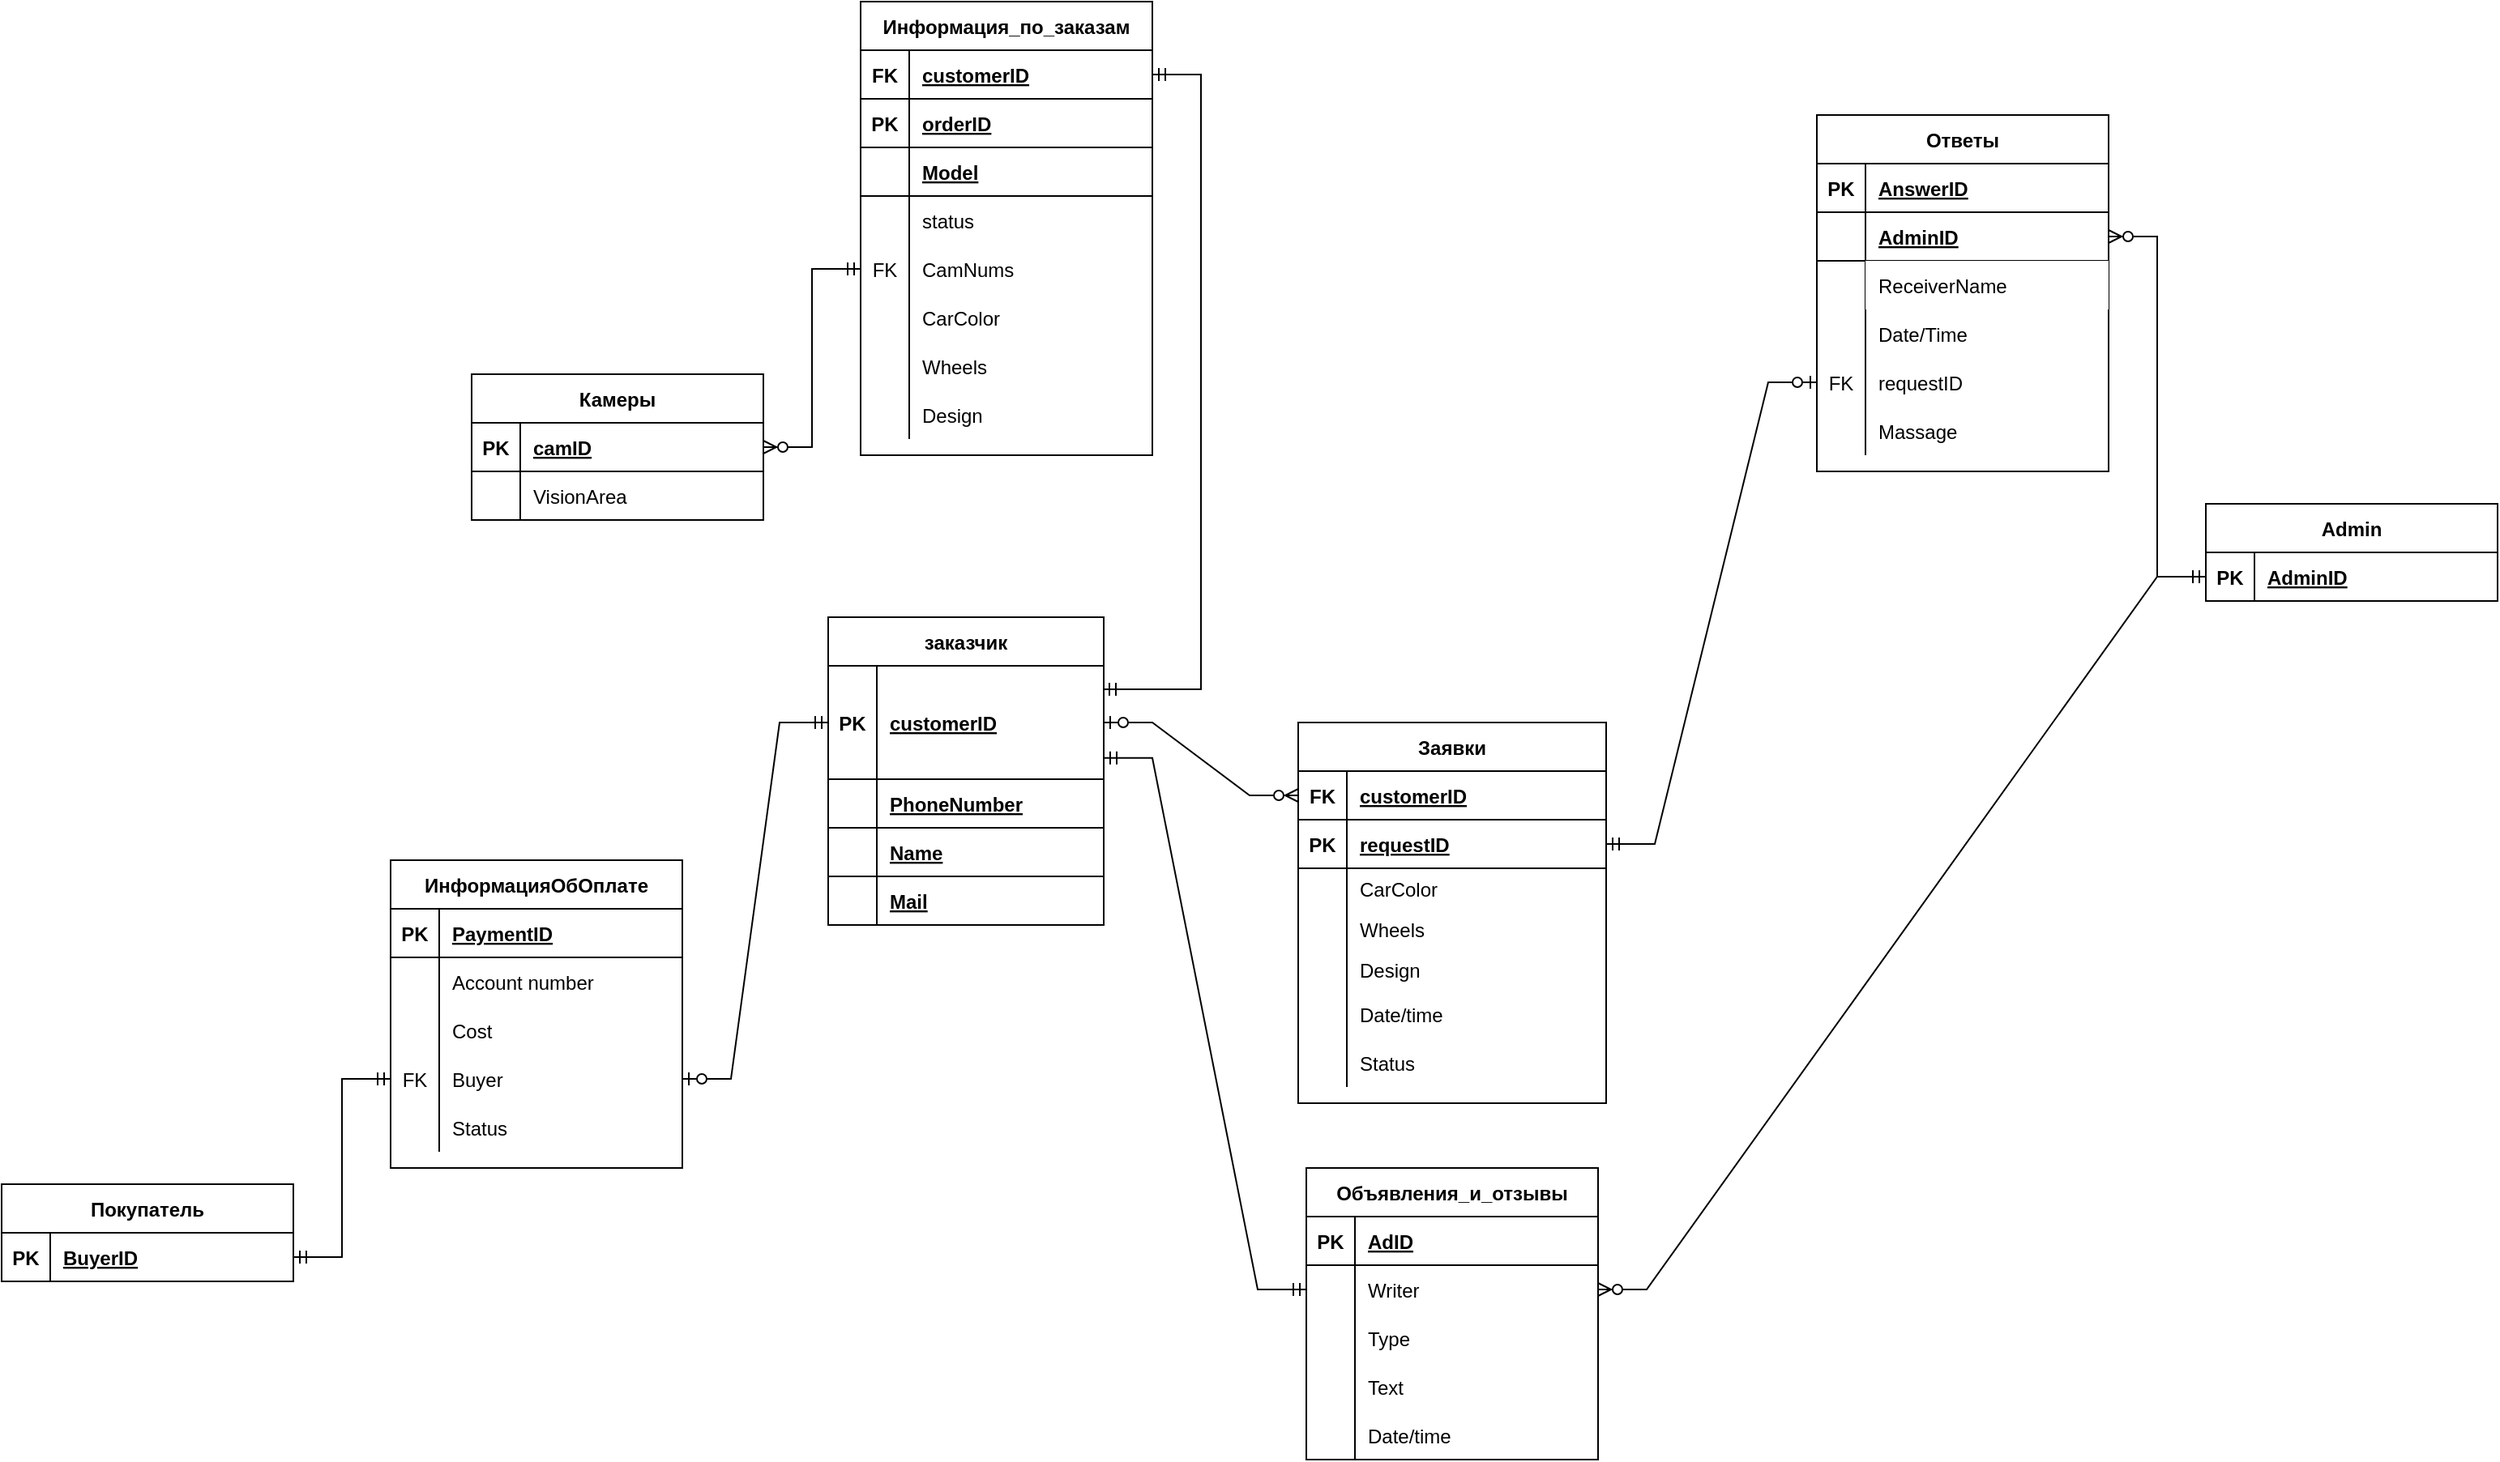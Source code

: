 <mxfile version="15.9.4" type="github">
  <diagram id="5PPAPpFgHnyFF3GMOFxI" name="Page-1">
    <mxGraphModel dx="2500" dy="829" grid="1" gridSize="10" guides="1" tooltips="1" connect="1" arrows="1" fold="1" page="1" pageScale="1" pageWidth="827" pageHeight="1169" math="0" shadow="0">
      <root>
        <mxCell id="0" />
        <mxCell id="1" parent="0" />
        <mxCell id="l3ObExlQF_Qpt5okCLyQ-3" value="заказчик" style="shape=table;startSize=30;container=1;collapsible=1;childLayout=tableLayout;fixedRows=1;rowLines=0;fontStyle=1;align=center;resizeLast=1;" parent="1" vertex="1">
          <mxGeometry x="190" y="410" width="170" height="190" as="geometry">
            <mxRectangle x="180" y="480" width="80" height="30" as="alternateBounds" />
          </mxGeometry>
        </mxCell>
        <mxCell id="l3ObExlQF_Qpt5okCLyQ-4" value="" style="shape=partialRectangle;collapsible=0;dropTarget=0;pointerEvents=0;fillColor=none;top=0;left=0;bottom=1;right=0;points=[[0,0.5],[1,0.5]];portConstraint=eastwest;" parent="l3ObExlQF_Qpt5okCLyQ-3" vertex="1">
          <mxGeometry y="30" width="170" height="70" as="geometry" />
        </mxCell>
        <mxCell id="l3ObExlQF_Qpt5okCLyQ-5" value="PK" style="shape=partialRectangle;connectable=0;fillColor=none;top=0;left=0;bottom=0;right=0;fontStyle=1;overflow=hidden;" parent="l3ObExlQF_Qpt5okCLyQ-4" vertex="1">
          <mxGeometry width="30" height="70" as="geometry">
            <mxRectangle width="30" height="70" as="alternateBounds" />
          </mxGeometry>
        </mxCell>
        <mxCell id="l3ObExlQF_Qpt5okCLyQ-6" value="customerID" style="shape=partialRectangle;connectable=0;fillColor=none;top=0;left=0;bottom=0;right=0;align=left;spacingLeft=6;fontStyle=5;overflow=hidden;" parent="l3ObExlQF_Qpt5okCLyQ-4" vertex="1">
          <mxGeometry x="30" width="140" height="70" as="geometry">
            <mxRectangle width="140" height="70" as="alternateBounds" />
          </mxGeometry>
        </mxCell>
        <mxCell id="l3ObExlQF_Qpt5okCLyQ-190" style="shape=partialRectangle;collapsible=0;dropTarget=0;pointerEvents=0;fillColor=none;top=0;left=0;bottom=1;right=0;points=[[0,0.5],[1,0.5]];portConstraint=eastwest;" parent="l3ObExlQF_Qpt5okCLyQ-3" vertex="1">
          <mxGeometry y="100" width="170" height="30" as="geometry" />
        </mxCell>
        <mxCell id="l3ObExlQF_Qpt5okCLyQ-191" style="shape=partialRectangle;connectable=0;fillColor=none;top=0;left=0;bottom=0;right=0;fontStyle=1;overflow=hidden;" parent="l3ObExlQF_Qpt5okCLyQ-190" vertex="1">
          <mxGeometry width="30" height="30" as="geometry">
            <mxRectangle width="30" height="30" as="alternateBounds" />
          </mxGeometry>
        </mxCell>
        <mxCell id="l3ObExlQF_Qpt5okCLyQ-192" value="PhoneNumber" style="shape=partialRectangle;connectable=0;fillColor=none;top=0;left=0;bottom=0;right=0;align=left;spacingLeft=6;fontStyle=5;overflow=hidden;" parent="l3ObExlQF_Qpt5okCLyQ-190" vertex="1">
          <mxGeometry x="30" width="140" height="30" as="geometry">
            <mxRectangle width="140" height="30" as="alternateBounds" />
          </mxGeometry>
        </mxCell>
        <mxCell id="l3ObExlQF_Qpt5okCLyQ-193" style="shape=partialRectangle;collapsible=0;dropTarget=0;pointerEvents=0;fillColor=none;top=0;left=0;bottom=1;right=0;points=[[0,0.5],[1,0.5]];portConstraint=eastwest;" parent="l3ObExlQF_Qpt5okCLyQ-3" vertex="1">
          <mxGeometry y="130" width="170" height="30" as="geometry" />
        </mxCell>
        <mxCell id="l3ObExlQF_Qpt5okCLyQ-194" style="shape=partialRectangle;connectable=0;fillColor=none;top=0;left=0;bottom=0;right=0;fontStyle=1;overflow=hidden;" parent="l3ObExlQF_Qpt5okCLyQ-193" vertex="1">
          <mxGeometry width="30" height="30" as="geometry">
            <mxRectangle width="30" height="30" as="alternateBounds" />
          </mxGeometry>
        </mxCell>
        <mxCell id="l3ObExlQF_Qpt5okCLyQ-195" value="Name" style="shape=partialRectangle;connectable=0;fillColor=none;top=0;left=0;bottom=0;right=0;align=left;spacingLeft=6;fontStyle=5;overflow=hidden;" parent="l3ObExlQF_Qpt5okCLyQ-193" vertex="1">
          <mxGeometry x="30" width="140" height="30" as="geometry">
            <mxRectangle width="140" height="30" as="alternateBounds" />
          </mxGeometry>
        </mxCell>
        <mxCell id="l3ObExlQF_Qpt5okCLyQ-196" style="shape=partialRectangle;collapsible=0;dropTarget=0;pointerEvents=0;fillColor=none;top=0;left=0;bottom=1;right=0;points=[[0,0.5],[1,0.5]];portConstraint=eastwest;" parent="l3ObExlQF_Qpt5okCLyQ-3" vertex="1">
          <mxGeometry y="160" width="170" height="30" as="geometry" />
        </mxCell>
        <mxCell id="l3ObExlQF_Qpt5okCLyQ-197" style="shape=partialRectangle;connectable=0;fillColor=none;top=0;left=0;bottom=0;right=0;fontStyle=1;overflow=hidden;" parent="l3ObExlQF_Qpt5okCLyQ-196" vertex="1">
          <mxGeometry width="30" height="30" as="geometry">
            <mxRectangle width="30" height="30" as="alternateBounds" />
          </mxGeometry>
        </mxCell>
        <mxCell id="l3ObExlQF_Qpt5okCLyQ-198" value="Mail" style="shape=partialRectangle;connectable=0;fillColor=none;top=0;left=0;bottom=0;right=0;align=left;spacingLeft=6;fontStyle=5;overflow=hidden;" parent="l3ObExlQF_Qpt5okCLyQ-196" vertex="1">
          <mxGeometry x="30" width="140" height="30" as="geometry">
            <mxRectangle width="140" height="30" as="alternateBounds" />
          </mxGeometry>
        </mxCell>
        <mxCell id="l3ObExlQF_Qpt5okCLyQ-16" value="Ответы" style="shape=table;startSize=30;container=1;collapsible=1;childLayout=tableLayout;fixedRows=1;rowLines=0;fontStyle=1;align=center;resizeLast=1;" parent="1" vertex="1">
          <mxGeometry x="800" y="100" width="180" height="220" as="geometry" />
        </mxCell>
        <mxCell id="dshyf59z0vdOQ4x7Z5ff-1" style="shape=partialRectangle;collapsible=0;dropTarget=0;pointerEvents=0;fillColor=none;top=0;left=0;bottom=1;right=0;points=[[0,0.5],[1,0.5]];portConstraint=eastwest;" vertex="1" parent="l3ObExlQF_Qpt5okCLyQ-16">
          <mxGeometry y="30" width="180" height="30" as="geometry" />
        </mxCell>
        <mxCell id="dshyf59z0vdOQ4x7Z5ff-2" value="PK" style="shape=partialRectangle;connectable=0;fillColor=none;top=0;left=0;bottom=0;right=0;fontStyle=1;overflow=hidden;" vertex="1" parent="dshyf59z0vdOQ4x7Z5ff-1">
          <mxGeometry width="30" height="30" as="geometry">
            <mxRectangle width="30" height="30" as="alternateBounds" />
          </mxGeometry>
        </mxCell>
        <mxCell id="dshyf59z0vdOQ4x7Z5ff-3" value="AnswerID" style="shape=partialRectangle;connectable=0;fillColor=none;top=0;left=0;bottom=0;right=0;align=left;spacingLeft=6;fontStyle=5;overflow=hidden;" vertex="1" parent="dshyf59z0vdOQ4x7Z5ff-1">
          <mxGeometry x="30" width="150" height="30" as="geometry">
            <mxRectangle width="150" height="30" as="alternateBounds" />
          </mxGeometry>
        </mxCell>
        <mxCell id="l3ObExlQF_Qpt5okCLyQ-17" value="" style="shape=partialRectangle;collapsible=0;dropTarget=0;pointerEvents=0;fillColor=none;top=0;left=0;bottom=1;right=0;points=[[0,0.5],[1,0.5]];portConstraint=eastwest;" parent="l3ObExlQF_Qpt5okCLyQ-16" vertex="1">
          <mxGeometry y="60" width="180" height="30" as="geometry" />
        </mxCell>
        <mxCell id="l3ObExlQF_Qpt5okCLyQ-18" value="" style="shape=partialRectangle;connectable=0;fillColor=none;top=0;left=0;bottom=0;right=0;fontStyle=1;overflow=hidden;" parent="l3ObExlQF_Qpt5okCLyQ-17" vertex="1">
          <mxGeometry width="30" height="30" as="geometry">
            <mxRectangle width="30" height="30" as="alternateBounds" />
          </mxGeometry>
        </mxCell>
        <mxCell id="l3ObExlQF_Qpt5okCLyQ-19" value="AdminID" style="shape=partialRectangle;connectable=0;fillColor=none;top=0;left=0;bottom=0;right=0;align=left;spacingLeft=6;fontStyle=5;overflow=hidden;" parent="l3ObExlQF_Qpt5okCLyQ-17" vertex="1">
          <mxGeometry x="30" width="150" height="30" as="geometry">
            <mxRectangle width="150" height="30" as="alternateBounds" />
          </mxGeometry>
        </mxCell>
        <mxCell id="l3ObExlQF_Qpt5okCLyQ-20" value="" style="shape=partialRectangle;collapsible=0;dropTarget=0;pointerEvents=0;fillColor=none;top=0;left=0;bottom=0;right=0;points=[[0,0.5],[1,0.5]];portConstraint=eastwest;" parent="l3ObExlQF_Qpt5okCLyQ-16" vertex="1">
          <mxGeometry y="90" width="180" height="30" as="geometry" />
        </mxCell>
        <mxCell id="l3ObExlQF_Qpt5okCLyQ-21" value="" style="shape=partialRectangle;connectable=0;fillColor=none;top=0;left=0;bottom=0;right=0;editable=1;overflow=hidden;" parent="l3ObExlQF_Qpt5okCLyQ-20" vertex="1">
          <mxGeometry width="30" height="30" as="geometry">
            <mxRectangle width="30" height="30" as="alternateBounds" />
          </mxGeometry>
        </mxCell>
        <mxCell id="l3ObExlQF_Qpt5okCLyQ-22" value="ReceiverName" style="shape=partialRectangle;connectable=0;top=0;left=0;bottom=0;right=0;align=left;spacingLeft=6;overflow=hidden;" parent="l3ObExlQF_Qpt5okCLyQ-20" vertex="1">
          <mxGeometry x="30" width="150" height="30" as="geometry">
            <mxRectangle width="150" height="30" as="alternateBounds" />
          </mxGeometry>
        </mxCell>
        <mxCell id="l3ObExlQF_Qpt5okCLyQ-23" value="" style="shape=partialRectangle;collapsible=0;dropTarget=0;pointerEvents=0;fillColor=none;top=0;left=0;bottom=0;right=0;points=[[0,0.5],[1,0.5]];portConstraint=eastwest;" parent="l3ObExlQF_Qpt5okCLyQ-16" vertex="1">
          <mxGeometry y="120" width="180" height="30" as="geometry" />
        </mxCell>
        <mxCell id="l3ObExlQF_Qpt5okCLyQ-24" value="" style="shape=partialRectangle;connectable=0;fillColor=none;top=0;left=0;bottom=0;right=0;editable=1;overflow=hidden;" parent="l3ObExlQF_Qpt5okCLyQ-23" vertex="1">
          <mxGeometry width="30" height="30" as="geometry">
            <mxRectangle width="30" height="30" as="alternateBounds" />
          </mxGeometry>
        </mxCell>
        <mxCell id="l3ObExlQF_Qpt5okCLyQ-25" value="Date/Time" style="shape=partialRectangle;connectable=0;fillColor=none;top=0;left=0;bottom=0;right=0;align=left;spacingLeft=6;overflow=hidden;" parent="l3ObExlQF_Qpt5okCLyQ-23" vertex="1">
          <mxGeometry x="30" width="150" height="30" as="geometry">
            <mxRectangle width="150" height="30" as="alternateBounds" />
          </mxGeometry>
        </mxCell>
        <mxCell id="l3ObExlQF_Qpt5okCLyQ-264" style="shape=partialRectangle;collapsible=0;dropTarget=0;pointerEvents=0;fillColor=none;top=0;left=0;bottom=0;right=0;points=[[0,0.5],[1,0.5]];portConstraint=eastwest;" parent="l3ObExlQF_Qpt5okCLyQ-16" vertex="1">
          <mxGeometry y="150" width="180" height="30" as="geometry" />
        </mxCell>
        <mxCell id="l3ObExlQF_Qpt5okCLyQ-265" value="FK" style="shape=partialRectangle;connectable=0;fillColor=none;top=0;left=0;bottom=0;right=0;editable=1;overflow=hidden;" parent="l3ObExlQF_Qpt5okCLyQ-264" vertex="1">
          <mxGeometry width="30" height="30" as="geometry">
            <mxRectangle width="30" height="30" as="alternateBounds" />
          </mxGeometry>
        </mxCell>
        <mxCell id="l3ObExlQF_Qpt5okCLyQ-266" value="requestID" style="shape=partialRectangle;connectable=0;fillColor=none;top=0;left=0;bottom=0;right=0;align=left;spacingLeft=6;overflow=hidden;" parent="l3ObExlQF_Qpt5okCLyQ-264" vertex="1">
          <mxGeometry x="30" width="150" height="30" as="geometry">
            <mxRectangle width="150" height="30" as="alternateBounds" />
          </mxGeometry>
        </mxCell>
        <mxCell id="l3ObExlQF_Qpt5okCLyQ-26" value="" style="shape=partialRectangle;collapsible=0;dropTarget=0;pointerEvents=0;fillColor=none;top=0;left=0;bottom=0;right=0;points=[[0,0.5],[1,0.5]];portConstraint=eastwest;" parent="l3ObExlQF_Qpt5okCLyQ-16" vertex="1">
          <mxGeometry y="180" width="180" height="30" as="geometry" />
        </mxCell>
        <mxCell id="l3ObExlQF_Qpt5okCLyQ-27" value="" style="shape=partialRectangle;connectable=0;fillColor=none;top=0;left=0;bottom=0;right=0;editable=1;overflow=hidden;" parent="l3ObExlQF_Qpt5okCLyQ-26" vertex="1">
          <mxGeometry width="30" height="30" as="geometry">
            <mxRectangle width="30" height="30" as="alternateBounds" />
          </mxGeometry>
        </mxCell>
        <mxCell id="l3ObExlQF_Qpt5okCLyQ-28" value="Massage" style="shape=partialRectangle;connectable=0;fillColor=none;top=0;left=0;bottom=0;right=0;align=left;spacingLeft=6;overflow=hidden;" parent="l3ObExlQF_Qpt5okCLyQ-26" vertex="1">
          <mxGeometry x="30" width="150" height="30" as="geometry">
            <mxRectangle width="150" height="30" as="alternateBounds" />
          </mxGeometry>
        </mxCell>
        <mxCell id="l3ObExlQF_Qpt5okCLyQ-29" value="Информация_по_заказам" style="shape=table;startSize=30;container=1;collapsible=1;childLayout=tableLayout;fixedRows=1;rowLines=0;fontStyle=1;align=center;resizeLast=1;" parent="1" vertex="1">
          <mxGeometry x="210" y="30" width="180" height="280" as="geometry">
            <mxRectangle x="390" y="125" width="180" height="30" as="alternateBounds" />
          </mxGeometry>
        </mxCell>
        <mxCell id="l3ObExlQF_Qpt5okCLyQ-259" style="shape=partialRectangle;collapsible=0;dropTarget=0;pointerEvents=0;fillColor=none;top=0;left=0;bottom=1;right=0;points=[[0,0.5],[1,0.5]];portConstraint=eastwest;" parent="l3ObExlQF_Qpt5okCLyQ-29" vertex="1">
          <mxGeometry y="30" width="180" height="30" as="geometry" />
        </mxCell>
        <mxCell id="l3ObExlQF_Qpt5okCLyQ-260" value="FK" style="shape=partialRectangle;connectable=0;fillColor=none;top=0;left=0;bottom=0;right=0;fontStyle=1;overflow=hidden;" parent="l3ObExlQF_Qpt5okCLyQ-259" vertex="1">
          <mxGeometry width="30" height="30" as="geometry">
            <mxRectangle width="30" height="30" as="alternateBounds" />
          </mxGeometry>
        </mxCell>
        <mxCell id="l3ObExlQF_Qpt5okCLyQ-261" value="customerID" style="shape=partialRectangle;connectable=0;fillColor=none;top=0;left=0;bottom=0;right=0;align=left;spacingLeft=6;fontStyle=5;overflow=hidden;" parent="l3ObExlQF_Qpt5okCLyQ-259" vertex="1">
          <mxGeometry x="30" width="150" height="30" as="geometry">
            <mxRectangle width="150" height="30" as="alternateBounds" />
          </mxGeometry>
        </mxCell>
        <mxCell id="l3ObExlQF_Qpt5okCLyQ-30" value="" style="shape=partialRectangle;collapsible=0;dropTarget=0;pointerEvents=0;fillColor=none;top=0;left=0;bottom=1;right=0;points=[[0,0.5],[1,0.5]];portConstraint=eastwest;" parent="l3ObExlQF_Qpt5okCLyQ-29" vertex="1">
          <mxGeometry y="60" width="180" height="30" as="geometry" />
        </mxCell>
        <mxCell id="l3ObExlQF_Qpt5okCLyQ-31" value="PK" style="shape=partialRectangle;connectable=0;fillColor=none;top=0;left=0;bottom=0;right=0;fontStyle=1;overflow=hidden;" parent="l3ObExlQF_Qpt5okCLyQ-30" vertex="1">
          <mxGeometry width="30" height="30" as="geometry">
            <mxRectangle width="30" height="30" as="alternateBounds" />
          </mxGeometry>
        </mxCell>
        <mxCell id="l3ObExlQF_Qpt5okCLyQ-32" value="orderID" style="shape=partialRectangle;connectable=0;fillColor=none;top=0;left=0;bottom=0;right=0;align=left;spacingLeft=6;fontStyle=5;overflow=hidden;" parent="l3ObExlQF_Qpt5okCLyQ-30" vertex="1">
          <mxGeometry x="30" width="150" height="30" as="geometry">
            <mxRectangle width="150" height="30" as="alternateBounds" />
          </mxGeometry>
        </mxCell>
        <mxCell id="dshyf59z0vdOQ4x7Z5ff-19" style="shape=partialRectangle;collapsible=0;dropTarget=0;pointerEvents=0;fillColor=none;top=0;left=0;bottom=1;right=0;points=[[0,0.5],[1,0.5]];portConstraint=eastwest;" vertex="1" parent="l3ObExlQF_Qpt5okCLyQ-29">
          <mxGeometry y="90" width="180" height="30" as="geometry" />
        </mxCell>
        <mxCell id="dshyf59z0vdOQ4x7Z5ff-20" style="shape=partialRectangle;connectable=0;fillColor=none;top=0;left=0;bottom=0;right=0;fontStyle=1;overflow=hidden;" vertex="1" parent="dshyf59z0vdOQ4x7Z5ff-19">
          <mxGeometry width="30" height="30" as="geometry">
            <mxRectangle width="30" height="30" as="alternateBounds" />
          </mxGeometry>
        </mxCell>
        <mxCell id="dshyf59z0vdOQ4x7Z5ff-21" value="Model" style="shape=partialRectangle;connectable=0;fillColor=none;top=0;left=0;bottom=0;right=0;align=left;spacingLeft=6;fontStyle=5;overflow=hidden;" vertex="1" parent="dshyf59z0vdOQ4x7Z5ff-19">
          <mxGeometry x="30" width="150" height="30" as="geometry">
            <mxRectangle width="150" height="30" as="alternateBounds" />
          </mxGeometry>
        </mxCell>
        <mxCell id="l3ObExlQF_Qpt5okCLyQ-33" value="" style="shape=partialRectangle;collapsible=0;dropTarget=0;pointerEvents=0;fillColor=none;top=0;left=0;bottom=0;right=0;points=[[0,0.5],[1,0.5]];portConstraint=eastwest;" parent="l3ObExlQF_Qpt5okCLyQ-29" vertex="1">
          <mxGeometry y="120" width="180" height="30" as="geometry" />
        </mxCell>
        <mxCell id="l3ObExlQF_Qpt5okCLyQ-34" value="" style="shape=partialRectangle;connectable=0;fillColor=none;top=0;left=0;bottom=0;right=0;editable=1;overflow=hidden;" parent="l3ObExlQF_Qpt5okCLyQ-33" vertex="1">
          <mxGeometry width="30" height="30" as="geometry">
            <mxRectangle width="30" height="30" as="alternateBounds" />
          </mxGeometry>
        </mxCell>
        <mxCell id="l3ObExlQF_Qpt5okCLyQ-35" value="status" style="shape=partialRectangle;connectable=0;fillColor=none;top=0;left=0;bottom=0;right=0;align=left;spacingLeft=6;overflow=hidden;" parent="l3ObExlQF_Qpt5okCLyQ-33" vertex="1">
          <mxGeometry x="30" width="150" height="30" as="geometry">
            <mxRectangle width="150" height="30" as="alternateBounds" />
          </mxGeometry>
        </mxCell>
        <mxCell id="l3ObExlQF_Qpt5okCLyQ-36" value="" style="shape=partialRectangle;collapsible=0;dropTarget=0;pointerEvents=0;fillColor=none;top=0;left=0;bottom=0;right=0;points=[[0,0.5],[1,0.5]];portConstraint=eastwest;" parent="l3ObExlQF_Qpt5okCLyQ-29" vertex="1">
          <mxGeometry y="150" width="180" height="30" as="geometry" />
        </mxCell>
        <mxCell id="l3ObExlQF_Qpt5okCLyQ-37" value="FK" style="shape=partialRectangle;connectable=0;fillColor=none;top=0;left=0;bottom=0;right=0;editable=1;overflow=hidden;" parent="l3ObExlQF_Qpt5okCLyQ-36" vertex="1">
          <mxGeometry width="30" height="30" as="geometry">
            <mxRectangle width="30" height="30" as="alternateBounds" />
          </mxGeometry>
        </mxCell>
        <mxCell id="l3ObExlQF_Qpt5okCLyQ-38" value="CamNums" style="shape=partialRectangle;connectable=0;fillColor=none;top=0;left=0;bottom=0;right=0;align=left;spacingLeft=6;overflow=hidden;" parent="l3ObExlQF_Qpt5okCLyQ-36" vertex="1">
          <mxGeometry x="30" width="150" height="30" as="geometry">
            <mxRectangle width="150" height="30" as="alternateBounds" />
          </mxGeometry>
        </mxCell>
        <mxCell id="l3ObExlQF_Qpt5okCLyQ-230" style="shape=partialRectangle;collapsible=0;dropTarget=0;pointerEvents=0;fillColor=none;top=0;left=0;bottom=0;right=0;points=[[0,0.5],[1,0.5]];portConstraint=eastwest;" parent="l3ObExlQF_Qpt5okCLyQ-29" vertex="1">
          <mxGeometry y="180" width="180" height="30" as="geometry" />
        </mxCell>
        <mxCell id="l3ObExlQF_Qpt5okCLyQ-231" style="shape=partialRectangle;connectable=0;fillColor=none;top=0;left=0;bottom=0;right=0;editable=1;overflow=hidden;" parent="l3ObExlQF_Qpt5okCLyQ-230" vertex="1">
          <mxGeometry width="30" height="30" as="geometry">
            <mxRectangle width="30" height="30" as="alternateBounds" />
          </mxGeometry>
        </mxCell>
        <mxCell id="l3ObExlQF_Qpt5okCLyQ-232" value="CarColor" style="shape=partialRectangle;connectable=0;fillColor=none;top=0;left=0;bottom=0;right=0;align=left;spacingLeft=6;overflow=hidden;" parent="l3ObExlQF_Qpt5okCLyQ-230" vertex="1">
          <mxGeometry x="30" width="150" height="30" as="geometry">
            <mxRectangle width="150" height="30" as="alternateBounds" />
          </mxGeometry>
        </mxCell>
        <mxCell id="dshyf59z0vdOQ4x7Z5ff-13" style="shape=partialRectangle;collapsible=0;dropTarget=0;pointerEvents=0;fillColor=none;top=0;left=0;bottom=0;right=0;points=[[0,0.5],[1,0.5]];portConstraint=eastwest;" vertex="1" parent="l3ObExlQF_Qpt5okCLyQ-29">
          <mxGeometry y="210" width="180" height="30" as="geometry" />
        </mxCell>
        <mxCell id="dshyf59z0vdOQ4x7Z5ff-14" style="shape=partialRectangle;connectable=0;fillColor=none;top=0;left=0;bottom=0;right=0;editable=1;overflow=hidden;" vertex="1" parent="dshyf59z0vdOQ4x7Z5ff-13">
          <mxGeometry width="30" height="30" as="geometry">
            <mxRectangle width="30" height="30" as="alternateBounds" />
          </mxGeometry>
        </mxCell>
        <mxCell id="dshyf59z0vdOQ4x7Z5ff-15" value="Wheels" style="shape=partialRectangle;connectable=0;fillColor=none;top=0;left=0;bottom=0;right=0;align=left;spacingLeft=6;overflow=hidden;" vertex="1" parent="dshyf59z0vdOQ4x7Z5ff-13">
          <mxGeometry x="30" width="150" height="30" as="geometry">
            <mxRectangle width="150" height="30" as="alternateBounds" />
          </mxGeometry>
        </mxCell>
        <mxCell id="dshyf59z0vdOQ4x7Z5ff-16" style="shape=partialRectangle;collapsible=0;dropTarget=0;pointerEvents=0;fillColor=none;top=0;left=0;bottom=0;right=0;points=[[0,0.5],[1,0.5]];portConstraint=eastwest;" vertex="1" parent="l3ObExlQF_Qpt5okCLyQ-29">
          <mxGeometry y="240" width="180" height="30" as="geometry" />
        </mxCell>
        <mxCell id="dshyf59z0vdOQ4x7Z5ff-17" style="shape=partialRectangle;connectable=0;fillColor=none;top=0;left=0;bottom=0;right=0;editable=1;overflow=hidden;" vertex="1" parent="dshyf59z0vdOQ4x7Z5ff-16">
          <mxGeometry width="30" height="30" as="geometry">
            <mxRectangle width="30" height="30" as="alternateBounds" />
          </mxGeometry>
        </mxCell>
        <mxCell id="dshyf59z0vdOQ4x7Z5ff-18" value="Design" style="shape=partialRectangle;connectable=0;fillColor=none;top=0;left=0;bottom=0;right=0;align=left;spacingLeft=6;overflow=hidden;" vertex="1" parent="dshyf59z0vdOQ4x7Z5ff-16">
          <mxGeometry x="30" width="150" height="30" as="geometry">
            <mxRectangle width="150" height="30" as="alternateBounds" />
          </mxGeometry>
        </mxCell>
        <mxCell id="l3ObExlQF_Qpt5okCLyQ-55" value="Admin" style="shape=table;startSize=30;container=1;collapsible=1;childLayout=tableLayout;fixedRows=1;rowLines=0;fontStyle=1;align=center;resizeLast=1;" parent="1" vertex="1">
          <mxGeometry x="1040" y="340" width="180" height="60" as="geometry" />
        </mxCell>
        <mxCell id="l3ObExlQF_Qpt5okCLyQ-56" value="" style="shape=partialRectangle;collapsible=0;dropTarget=0;pointerEvents=0;fillColor=none;top=0;left=0;bottom=1;right=0;points=[[0,0.5],[1,0.5]];portConstraint=eastwest;" parent="l3ObExlQF_Qpt5okCLyQ-55" vertex="1">
          <mxGeometry y="30" width="180" height="30" as="geometry" />
        </mxCell>
        <mxCell id="l3ObExlQF_Qpt5okCLyQ-57" value="PK" style="shape=partialRectangle;connectable=0;fillColor=none;top=0;left=0;bottom=0;right=0;fontStyle=1;overflow=hidden;" parent="l3ObExlQF_Qpt5okCLyQ-56" vertex="1">
          <mxGeometry width="30" height="30" as="geometry">
            <mxRectangle width="30" height="30" as="alternateBounds" />
          </mxGeometry>
        </mxCell>
        <mxCell id="l3ObExlQF_Qpt5okCLyQ-58" value="AdminID" style="shape=partialRectangle;connectable=0;fillColor=none;top=0;left=0;bottom=0;right=0;align=left;spacingLeft=6;fontStyle=5;overflow=hidden;" parent="l3ObExlQF_Qpt5okCLyQ-56" vertex="1">
          <mxGeometry x="30" width="150" height="30" as="geometry">
            <mxRectangle width="150" height="30" as="alternateBounds" />
          </mxGeometry>
        </mxCell>
        <mxCell id="l3ObExlQF_Qpt5okCLyQ-68" value="Объявления_и_отзывы" style="shape=table;startSize=30;container=1;collapsible=1;childLayout=tableLayout;fixedRows=1;rowLines=0;fontStyle=1;align=center;resizeLast=1;" parent="1" vertex="1">
          <mxGeometry x="485" y="750" width="180" height="180" as="geometry" />
        </mxCell>
        <mxCell id="l3ObExlQF_Qpt5okCLyQ-69" value="" style="shape=partialRectangle;collapsible=0;dropTarget=0;pointerEvents=0;fillColor=none;top=0;left=0;bottom=1;right=0;points=[[0,0.5],[1,0.5]];portConstraint=eastwest;" parent="l3ObExlQF_Qpt5okCLyQ-68" vertex="1">
          <mxGeometry y="30" width="180" height="30" as="geometry" />
        </mxCell>
        <mxCell id="l3ObExlQF_Qpt5okCLyQ-70" value="PK" style="shape=partialRectangle;connectable=0;fillColor=none;top=0;left=0;bottom=0;right=0;fontStyle=1;overflow=hidden;" parent="l3ObExlQF_Qpt5okCLyQ-69" vertex="1">
          <mxGeometry width="30" height="30" as="geometry">
            <mxRectangle width="30" height="30" as="alternateBounds" />
          </mxGeometry>
        </mxCell>
        <mxCell id="l3ObExlQF_Qpt5okCLyQ-71" value="AdID" style="shape=partialRectangle;connectable=0;fillColor=none;top=0;left=0;bottom=0;right=0;align=left;spacingLeft=6;fontStyle=5;overflow=hidden;" parent="l3ObExlQF_Qpt5okCLyQ-69" vertex="1">
          <mxGeometry x="30" width="150" height="30" as="geometry">
            <mxRectangle width="150" height="30" as="alternateBounds" />
          </mxGeometry>
        </mxCell>
        <mxCell id="l3ObExlQF_Qpt5okCLyQ-72" value="" style="shape=partialRectangle;collapsible=0;dropTarget=0;pointerEvents=0;fillColor=none;top=0;left=0;bottom=0;right=0;points=[[0,0.5],[1,0.5]];portConstraint=eastwest;" parent="l3ObExlQF_Qpt5okCLyQ-68" vertex="1">
          <mxGeometry y="60" width="180" height="30" as="geometry" />
        </mxCell>
        <mxCell id="l3ObExlQF_Qpt5okCLyQ-73" value="" style="shape=partialRectangle;connectable=0;fillColor=none;top=0;left=0;bottom=0;right=0;editable=1;overflow=hidden;" parent="l3ObExlQF_Qpt5okCLyQ-72" vertex="1">
          <mxGeometry width="30" height="30" as="geometry">
            <mxRectangle width="30" height="30" as="alternateBounds" />
          </mxGeometry>
        </mxCell>
        <mxCell id="l3ObExlQF_Qpt5okCLyQ-74" value="Writer" style="shape=partialRectangle;connectable=0;fillColor=none;top=0;left=0;bottom=0;right=0;align=left;spacingLeft=6;overflow=hidden;" parent="l3ObExlQF_Qpt5okCLyQ-72" vertex="1">
          <mxGeometry x="30" width="150" height="30" as="geometry">
            <mxRectangle width="150" height="30" as="alternateBounds" />
          </mxGeometry>
        </mxCell>
        <mxCell id="dshyf59z0vdOQ4x7Z5ff-10" style="shape=partialRectangle;collapsible=0;dropTarget=0;pointerEvents=0;fillColor=none;top=0;left=0;bottom=0;right=0;points=[[0,0.5],[1,0.5]];portConstraint=eastwest;" vertex="1" parent="l3ObExlQF_Qpt5okCLyQ-68">
          <mxGeometry y="90" width="180" height="30" as="geometry" />
        </mxCell>
        <mxCell id="dshyf59z0vdOQ4x7Z5ff-11" style="shape=partialRectangle;connectable=0;fillColor=none;top=0;left=0;bottom=0;right=0;editable=1;overflow=hidden;" vertex="1" parent="dshyf59z0vdOQ4x7Z5ff-10">
          <mxGeometry width="30" height="30" as="geometry">
            <mxRectangle width="30" height="30" as="alternateBounds" />
          </mxGeometry>
        </mxCell>
        <mxCell id="dshyf59z0vdOQ4x7Z5ff-12" value="Type" style="shape=partialRectangle;connectable=0;fillColor=none;top=0;left=0;bottom=0;right=0;align=left;spacingLeft=6;overflow=hidden;" vertex="1" parent="dshyf59z0vdOQ4x7Z5ff-10">
          <mxGeometry x="30" width="150" height="30" as="geometry">
            <mxRectangle width="150" height="30" as="alternateBounds" />
          </mxGeometry>
        </mxCell>
        <mxCell id="l3ObExlQF_Qpt5okCLyQ-75" value="" style="shape=partialRectangle;collapsible=0;dropTarget=0;pointerEvents=0;fillColor=none;top=0;left=0;bottom=0;right=0;points=[[0,0.5],[1,0.5]];portConstraint=eastwest;" parent="l3ObExlQF_Qpt5okCLyQ-68" vertex="1">
          <mxGeometry y="120" width="180" height="30" as="geometry" />
        </mxCell>
        <mxCell id="l3ObExlQF_Qpt5okCLyQ-76" value="" style="shape=partialRectangle;connectable=0;fillColor=none;top=0;left=0;bottom=0;right=0;editable=1;overflow=hidden;" parent="l3ObExlQF_Qpt5okCLyQ-75" vertex="1">
          <mxGeometry width="30" height="30" as="geometry">
            <mxRectangle width="30" height="30" as="alternateBounds" />
          </mxGeometry>
        </mxCell>
        <mxCell id="l3ObExlQF_Qpt5okCLyQ-77" value="Text" style="shape=partialRectangle;connectable=0;fillColor=none;top=0;left=0;bottom=0;right=0;align=left;spacingLeft=6;overflow=hidden;" parent="l3ObExlQF_Qpt5okCLyQ-75" vertex="1">
          <mxGeometry x="30" width="150" height="30" as="geometry">
            <mxRectangle width="150" height="30" as="alternateBounds" />
          </mxGeometry>
        </mxCell>
        <mxCell id="l3ObExlQF_Qpt5okCLyQ-78" value="" style="shape=partialRectangle;collapsible=0;dropTarget=0;pointerEvents=0;fillColor=none;top=0;left=0;bottom=0;right=0;points=[[0,0.5],[1,0.5]];portConstraint=eastwest;" parent="l3ObExlQF_Qpt5okCLyQ-68" vertex="1">
          <mxGeometry y="150" width="180" height="30" as="geometry" />
        </mxCell>
        <mxCell id="l3ObExlQF_Qpt5okCLyQ-79" value="" style="shape=partialRectangle;connectable=0;fillColor=none;top=0;left=0;bottom=0;right=0;editable=1;overflow=hidden;" parent="l3ObExlQF_Qpt5okCLyQ-78" vertex="1">
          <mxGeometry width="30" height="30" as="geometry">
            <mxRectangle width="30" height="30" as="alternateBounds" />
          </mxGeometry>
        </mxCell>
        <mxCell id="l3ObExlQF_Qpt5okCLyQ-80" value="Date/time" style="shape=partialRectangle;connectable=0;fillColor=none;top=0;left=0;bottom=0;right=0;align=left;spacingLeft=6;overflow=hidden;" parent="l3ObExlQF_Qpt5okCLyQ-78" vertex="1">
          <mxGeometry x="30" width="150" height="30" as="geometry">
            <mxRectangle width="150" height="30" as="alternateBounds" />
          </mxGeometry>
        </mxCell>
        <mxCell id="l3ObExlQF_Qpt5okCLyQ-98" value="Заявки" style="shape=table;startSize=30;container=1;collapsible=1;childLayout=tableLayout;fixedRows=1;rowLines=0;fontStyle=1;align=center;resizeLast=1;" parent="1" vertex="1">
          <mxGeometry x="480" y="475" width="190" height="235" as="geometry" />
        </mxCell>
        <mxCell id="l3ObExlQF_Qpt5okCLyQ-220" style="shape=partialRectangle;collapsible=0;dropTarget=0;pointerEvents=0;fillColor=none;top=0;left=0;bottom=1;right=0;points=[[0,0.5],[1,0.5]];portConstraint=eastwest;" parent="l3ObExlQF_Qpt5okCLyQ-98" vertex="1">
          <mxGeometry y="30" width="190" height="30" as="geometry" />
        </mxCell>
        <mxCell id="l3ObExlQF_Qpt5okCLyQ-221" value="FK" style="shape=partialRectangle;connectable=0;fillColor=none;top=0;left=0;bottom=0;right=0;fontStyle=1;overflow=hidden;" parent="l3ObExlQF_Qpt5okCLyQ-220" vertex="1">
          <mxGeometry width="30" height="30" as="geometry">
            <mxRectangle width="30" height="30" as="alternateBounds" />
          </mxGeometry>
        </mxCell>
        <mxCell id="l3ObExlQF_Qpt5okCLyQ-222" value="customerID" style="shape=partialRectangle;connectable=0;fillColor=none;top=0;left=0;bottom=0;right=0;align=left;spacingLeft=6;fontStyle=5;overflow=hidden;" parent="l3ObExlQF_Qpt5okCLyQ-220" vertex="1">
          <mxGeometry x="30" width="160" height="30" as="geometry">
            <mxRectangle width="160" height="30" as="alternateBounds" />
          </mxGeometry>
        </mxCell>
        <mxCell id="l3ObExlQF_Qpt5okCLyQ-99" value="" style="shape=partialRectangle;collapsible=0;dropTarget=0;pointerEvents=0;fillColor=none;top=0;left=0;bottom=1;right=0;points=[[0,0.5],[1,0.5]];portConstraint=eastwest;" parent="l3ObExlQF_Qpt5okCLyQ-98" vertex="1">
          <mxGeometry y="60" width="190" height="30" as="geometry" />
        </mxCell>
        <mxCell id="l3ObExlQF_Qpt5okCLyQ-100" value="PK" style="shape=partialRectangle;connectable=0;fillColor=none;top=0;left=0;bottom=0;right=0;fontStyle=1;overflow=hidden;" parent="l3ObExlQF_Qpt5okCLyQ-99" vertex="1">
          <mxGeometry width="30" height="30" as="geometry">
            <mxRectangle width="30" height="30" as="alternateBounds" />
          </mxGeometry>
        </mxCell>
        <mxCell id="l3ObExlQF_Qpt5okCLyQ-101" value="requestID" style="shape=partialRectangle;connectable=0;fillColor=none;top=0;left=0;bottom=0;right=0;align=left;spacingLeft=6;fontStyle=5;overflow=hidden;" parent="l3ObExlQF_Qpt5okCLyQ-99" vertex="1">
          <mxGeometry x="30" width="160" height="30" as="geometry">
            <mxRectangle width="160" height="30" as="alternateBounds" />
          </mxGeometry>
        </mxCell>
        <mxCell id="l3ObExlQF_Qpt5okCLyQ-102" value="" style="shape=partialRectangle;collapsible=0;dropTarget=0;pointerEvents=0;fillColor=none;top=0;left=0;bottom=0;right=0;points=[[0,0.5],[1,0.5]];portConstraint=eastwest;" parent="l3ObExlQF_Qpt5okCLyQ-98" vertex="1">
          <mxGeometry y="90" width="190" height="25" as="geometry" />
        </mxCell>
        <mxCell id="l3ObExlQF_Qpt5okCLyQ-103" value="" style="shape=partialRectangle;connectable=0;fillColor=none;top=0;left=0;bottom=0;right=0;editable=1;overflow=hidden;" parent="l3ObExlQF_Qpt5okCLyQ-102" vertex="1">
          <mxGeometry width="30" height="25" as="geometry">
            <mxRectangle width="30" height="25" as="alternateBounds" />
          </mxGeometry>
        </mxCell>
        <mxCell id="l3ObExlQF_Qpt5okCLyQ-104" value="CarColor" style="shape=partialRectangle;connectable=0;fillColor=none;top=0;left=0;bottom=0;right=0;align=left;spacingLeft=6;overflow=hidden;" parent="l3ObExlQF_Qpt5okCLyQ-102" vertex="1">
          <mxGeometry x="30" width="160" height="25" as="geometry">
            <mxRectangle width="160" height="25" as="alternateBounds" />
          </mxGeometry>
        </mxCell>
        <mxCell id="dshyf59z0vdOQ4x7Z5ff-7" style="shape=partialRectangle;collapsible=0;dropTarget=0;pointerEvents=0;fillColor=none;top=0;left=0;bottom=0;right=0;points=[[0,0.5],[1,0.5]];portConstraint=eastwest;" vertex="1" parent="l3ObExlQF_Qpt5okCLyQ-98">
          <mxGeometry y="115" width="190" height="25" as="geometry" />
        </mxCell>
        <mxCell id="dshyf59z0vdOQ4x7Z5ff-8" style="shape=partialRectangle;connectable=0;fillColor=none;top=0;left=0;bottom=0;right=0;editable=1;overflow=hidden;" vertex="1" parent="dshyf59z0vdOQ4x7Z5ff-7">
          <mxGeometry width="30" height="25" as="geometry">
            <mxRectangle width="30" height="25" as="alternateBounds" />
          </mxGeometry>
        </mxCell>
        <mxCell id="dshyf59z0vdOQ4x7Z5ff-9" value="Wheels" style="shape=partialRectangle;connectable=0;fillColor=none;top=0;left=0;bottom=0;right=0;align=left;spacingLeft=6;overflow=hidden;" vertex="1" parent="dshyf59z0vdOQ4x7Z5ff-7">
          <mxGeometry x="30" width="160" height="25" as="geometry">
            <mxRectangle width="160" height="25" as="alternateBounds" />
          </mxGeometry>
        </mxCell>
        <mxCell id="dshyf59z0vdOQ4x7Z5ff-4" style="shape=partialRectangle;collapsible=0;dropTarget=0;pointerEvents=0;fillColor=none;top=0;left=0;bottom=0;right=0;points=[[0,0.5],[1,0.5]];portConstraint=eastwest;" vertex="1" parent="l3ObExlQF_Qpt5okCLyQ-98">
          <mxGeometry y="140" width="190" height="25" as="geometry" />
        </mxCell>
        <mxCell id="dshyf59z0vdOQ4x7Z5ff-5" style="shape=partialRectangle;connectable=0;fillColor=none;top=0;left=0;bottom=0;right=0;editable=1;overflow=hidden;" vertex="1" parent="dshyf59z0vdOQ4x7Z5ff-4">
          <mxGeometry width="30" height="25" as="geometry">
            <mxRectangle width="30" height="25" as="alternateBounds" />
          </mxGeometry>
        </mxCell>
        <mxCell id="dshyf59z0vdOQ4x7Z5ff-6" value="Design" style="shape=partialRectangle;connectable=0;fillColor=none;top=0;left=0;bottom=0;right=0;align=left;spacingLeft=6;overflow=hidden;" vertex="1" parent="dshyf59z0vdOQ4x7Z5ff-4">
          <mxGeometry x="30" width="160" height="25" as="geometry">
            <mxRectangle width="160" height="25" as="alternateBounds" />
          </mxGeometry>
        </mxCell>
        <mxCell id="l3ObExlQF_Qpt5okCLyQ-251" style="shape=partialRectangle;collapsible=0;dropTarget=0;pointerEvents=0;fillColor=none;top=0;left=0;bottom=0;right=0;points=[[0,0.5],[1,0.5]];portConstraint=eastwest;" parent="l3ObExlQF_Qpt5okCLyQ-98" vertex="1">
          <mxGeometry y="165" width="190" height="30" as="geometry" />
        </mxCell>
        <mxCell id="l3ObExlQF_Qpt5okCLyQ-252" style="shape=partialRectangle;connectable=0;fillColor=none;top=0;left=0;bottom=0;right=0;editable=1;overflow=hidden;" parent="l3ObExlQF_Qpt5okCLyQ-251" vertex="1">
          <mxGeometry width="30" height="30" as="geometry">
            <mxRectangle width="30" height="30" as="alternateBounds" />
          </mxGeometry>
        </mxCell>
        <mxCell id="l3ObExlQF_Qpt5okCLyQ-253" value="Date/time" style="shape=partialRectangle;connectable=0;fillColor=none;top=0;left=0;bottom=0;right=0;align=left;spacingLeft=6;overflow=hidden;" parent="l3ObExlQF_Qpt5okCLyQ-251" vertex="1">
          <mxGeometry x="30" width="160" height="30" as="geometry">
            <mxRectangle width="160" height="30" as="alternateBounds" />
          </mxGeometry>
        </mxCell>
        <mxCell id="l3ObExlQF_Qpt5okCLyQ-254" style="shape=partialRectangle;collapsible=0;dropTarget=0;pointerEvents=0;fillColor=none;top=0;left=0;bottom=0;right=0;points=[[0,0.5],[1,0.5]];portConstraint=eastwest;" parent="l3ObExlQF_Qpt5okCLyQ-98" vertex="1">
          <mxGeometry y="195" width="190" height="30" as="geometry" />
        </mxCell>
        <mxCell id="l3ObExlQF_Qpt5okCLyQ-255" style="shape=partialRectangle;connectable=0;fillColor=none;top=0;left=0;bottom=0;right=0;editable=1;overflow=hidden;" parent="l3ObExlQF_Qpt5okCLyQ-254" vertex="1">
          <mxGeometry width="30" height="30" as="geometry">
            <mxRectangle width="30" height="30" as="alternateBounds" />
          </mxGeometry>
        </mxCell>
        <mxCell id="l3ObExlQF_Qpt5okCLyQ-256" value="Status" style="shape=partialRectangle;connectable=0;fillColor=none;top=0;left=0;bottom=0;right=0;align=left;spacingLeft=6;overflow=hidden;" parent="l3ObExlQF_Qpt5okCLyQ-254" vertex="1">
          <mxGeometry x="30" width="160" height="30" as="geometry">
            <mxRectangle width="160" height="30" as="alternateBounds" />
          </mxGeometry>
        </mxCell>
        <mxCell id="l3ObExlQF_Qpt5okCLyQ-111" value="ИнформацияОбОплате" style="shape=table;startSize=30;container=1;collapsible=1;childLayout=tableLayout;fixedRows=1;rowLines=0;fontStyle=1;align=center;resizeLast=1;" parent="1" vertex="1">
          <mxGeometry x="-80" y="560" width="180" height="190" as="geometry" />
        </mxCell>
        <mxCell id="l3ObExlQF_Qpt5okCLyQ-112" value="" style="shape=partialRectangle;collapsible=0;dropTarget=0;pointerEvents=0;fillColor=none;top=0;left=0;bottom=1;right=0;points=[[0,0.5],[1,0.5]];portConstraint=eastwest;" parent="l3ObExlQF_Qpt5okCLyQ-111" vertex="1">
          <mxGeometry y="30" width="180" height="30" as="geometry" />
        </mxCell>
        <mxCell id="l3ObExlQF_Qpt5okCLyQ-113" value="PK" style="shape=partialRectangle;connectable=0;fillColor=none;top=0;left=0;bottom=0;right=0;fontStyle=1;overflow=hidden;" parent="l3ObExlQF_Qpt5okCLyQ-112" vertex="1">
          <mxGeometry width="30" height="30" as="geometry">
            <mxRectangle width="30" height="30" as="alternateBounds" />
          </mxGeometry>
        </mxCell>
        <mxCell id="l3ObExlQF_Qpt5okCLyQ-114" value="PaymentID" style="shape=partialRectangle;connectable=0;fillColor=none;top=0;left=0;bottom=0;right=0;align=left;spacingLeft=6;fontStyle=5;overflow=hidden;" parent="l3ObExlQF_Qpt5okCLyQ-112" vertex="1">
          <mxGeometry x="30" width="150" height="30" as="geometry">
            <mxRectangle width="150" height="30" as="alternateBounds" />
          </mxGeometry>
        </mxCell>
        <mxCell id="l3ObExlQF_Qpt5okCLyQ-115" value="" style="shape=partialRectangle;collapsible=0;dropTarget=0;pointerEvents=0;fillColor=none;top=0;left=0;bottom=0;right=0;points=[[0,0.5],[1,0.5]];portConstraint=eastwest;" parent="l3ObExlQF_Qpt5okCLyQ-111" vertex="1">
          <mxGeometry y="60" width="180" height="30" as="geometry" />
        </mxCell>
        <mxCell id="l3ObExlQF_Qpt5okCLyQ-116" value="" style="shape=partialRectangle;connectable=0;fillColor=none;top=0;left=0;bottom=0;right=0;editable=1;overflow=hidden;" parent="l3ObExlQF_Qpt5okCLyQ-115" vertex="1">
          <mxGeometry width="30" height="30" as="geometry">
            <mxRectangle width="30" height="30" as="alternateBounds" />
          </mxGeometry>
        </mxCell>
        <mxCell id="l3ObExlQF_Qpt5okCLyQ-117" value="Account number" style="shape=partialRectangle;connectable=0;fillColor=none;top=0;left=0;bottom=0;right=0;align=left;spacingLeft=6;overflow=hidden;" parent="l3ObExlQF_Qpt5okCLyQ-115" vertex="1">
          <mxGeometry x="30" width="150" height="30" as="geometry">
            <mxRectangle width="150" height="30" as="alternateBounds" />
          </mxGeometry>
        </mxCell>
        <mxCell id="l3ObExlQF_Qpt5okCLyQ-118" value="" style="shape=partialRectangle;collapsible=0;dropTarget=0;pointerEvents=0;fillColor=none;top=0;left=0;bottom=0;right=0;points=[[0,0.5],[1,0.5]];portConstraint=eastwest;" parent="l3ObExlQF_Qpt5okCLyQ-111" vertex="1">
          <mxGeometry y="90" width="180" height="30" as="geometry" />
        </mxCell>
        <mxCell id="l3ObExlQF_Qpt5okCLyQ-119" value="" style="shape=partialRectangle;connectable=0;fillColor=none;top=0;left=0;bottom=0;right=0;editable=1;overflow=hidden;" parent="l3ObExlQF_Qpt5okCLyQ-118" vertex="1">
          <mxGeometry width="30" height="30" as="geometry">
            <mxRectangle width="30" height="30" as="alternateBounds" />
          </mxGeometry>
        </mxCell>
        <mxCell id="l3ObExlQF_Qpt5okCLyQ-120" value="Cost" style="shape=partialRectangle;connectable=0;fillColor=none;top=0;left=0;bottom=0;right=0;align=left;spacingLeft=6;overflow=hidden;" parent="l3ObExlQF_Qpt5okCLyQ-118" vertex="1">
          <mxGeometry x="30" width="150" height="30" as="geometry">
            <mxRectangle width="150" height="30" as="alternateBounds" />
          </mxGeometry>
        </mxCell>
        <mxCell id="l3ObExlQF_Qpt5okCLyQ-121" value="" style="shape=partialRectangle;collapsible=0;dropTarget=0;pointerEvents=0;fillColor=none;top=0;left=0;bottom=0;right=0;points=[[0,0.5],[1,0.5]];portConstraint=eastwest;" parent="l3ObExlQF_Qpt5okCLyQ-111" vertex="1">
          <mxGeometry y="120" width="180" height="30" as="geometry" />
        </mxCell>
        <mxCell id="l3ObExlQF_Qpt5okCLyQ-122" value="FK" style="shape=partialRectangle;connectable=0;fillColor=none;top=0;left=0;bottom=0;right=0;editable=1;overflow=hidden;" parent="l3ObExlQF_Qpt5okCLyQ-121" vertex="1">
          <mxGeometry width="30" height="30" as="geometry">
            <mxRectangle width="30" height="30" as="alternateBounds" />
          </mxGeometry>
        </mxCell>
        <mxCell id="l3ObExlQF_Qpt5okCLyQ-123" value="Buyer" style="shape=partialRectangle;connectable=0;fillColor=none;top=0;left=0;bottom=0;right=0;align=left;spacingLeft=6;overflow=hidden;" parent="l3ObExlQF_Qpt5okCLyQ-121" vertex="1">
          <mxGeometry x="30" width="150" height="30" as="geometry">
            <mxRectangle width="150" height="30" as="alternateBounds" />
          </mxGeometry>
        </mxCell>
        <mxCell id="l3ObExlQF_Qpt5okCLyQ-203" style="shape=partialRectangle;collapsible=0;dropTarget=0;pointerEvents=0;fillColor=none;top=0;left=0;bottom=0;right=0;points=[[0,0.5],[1,0.5]];portConstraint=eastwest;" parent="l3ObExlQF_Qpt5okCLyQ-111" vertex="1">
          <mxGeometry y="150" width="180" height="30" as="geometry" />
        </mxCell>
        <mxCell id="l3ObExlQF_Qpt5okCLyQ-204" style="shape=partialRectangle;connectable=0;fillColor=none;top=0;left=0;bottom=0;right=0;editable=1;overflow=hidden;" parent="l3ObExlQF_Qpt5okCLyQ-203" vertex="1">
          <mxGeometry width="30" height="30" as="geometry">
            <mxRectangle width="30" height="30" as="alternateBounds" />
          </mxGeometry>
        </mxCell>
        <mxCell id="l3ObExlQF_Qpt5okCLyQ-205" value="Status" style="shape=partialRectangle;connectable=0;fillColor=none;top=0;left=0;bottom=0;right=0;align=left;spacingLeft=6;overflow=hidden;" parent="l3ObExlQF_Qpt5okCLyQ-203" vertex="1">
          <mxGeometry x="30" width="150" height="30" as="geometry">
            <mxRectangle width="150" height="30" as="alternateBounds" />
          </mxGeometry>
        </mxCell>
        <mxCell id="l3ObExlQF_Qpt5okCLyQ-137" value="Камеры" style="shape=table;startSize=30;container=1;collapsible=1;childLayout=tableLayout;fixedRows=1;rowLines=0;fontStyle=1;align=center;resizeLast=1;" parent="1" vertex="1">
          <mxGeometry x="-30" y="260" width="180" height="90" as="geometry" />
        </mxCell>
        <mxCell id="l3ObExlQF_Qpt5okCLyQ-138" value="" style="shape=partialRectangle;collapsible=0;dropTarget=0;pointerEvents=0;fillColor=none;top=0;left=0;bottom=1;right=0;points=[[0,0.5],[1,0.5]];portConstraint=eastwest;" parent="l3ObExlQF_Qpt5okCLyQ-137" vertex="1">
          <mxGeometry y="30" width="180" height="30" as="geometry" />
        </mxCell>
        <mxCell id="l3ObExlQF_Qpt5okCLyQ-139" value="PK" style="shape=partialRectangle;connectable=0;fillColor=none;top=0;left=0;bottom=0;right=0;fontStyle=1;overflow=hidden;" parent="l3ObExlQF_Qpt5okCLyQ-138" vertex="1">
          <mxGeometry width="30" height="30" as="geometry">
            <mxRectangle width="30" height="30" as="alternateBounds" />
          </mxGeometry>
        </mxCell>
        <mxCell id="l3ObExlQF_Qpt5okCLyQ-140" value="camID" style="shape=partialRectangle;connectable=0;fillColor=none;top=0;left=0;bottom=0;right=0;align=left;spacingLeft=6;fontStyle=5;overflow=hidden;" parent="l3ObExlQF_Qpt5okCLyQ-138" vertex="1">
          <mxGeometry x="30" width="150" height="30" as="geometry">
            <mxRectangle width="150" height="30" as="alternateBounds" />
          </mxGeometry>
        </mxCell>
        <mxCell id="l3ObExlQF_Qpt5okCLyQ-141" value="" style="shape=partialRectangle;collapsible=0;dropTarget=0;pointerEvents=0;fillColor=none;top=0;left=0;bottom=0;right=0;points=[[0,0.5],[1,0.5]];portConstraint=eastwest;" parent="l3ObExlQF_Qpt5okCLyQ-137" vertex="1">
          <mxGeometry y="60" width="180" height="30" as="geometry" />
        </mxCell>
        <mxCell id="l3ObExlQF_Qpt5okCLyQ-142" value="" style="shape=partialRectangle;connectable=0;fillColor=none;top=0;left=0;bottom=0;right=0;editable=1;overflow=hidden;" parent="l3ObExlQF_Qpt5okCLyQ-141" vertex="1">
          <mxGeometry width="30" height="30" as="geometry">
            <mxRectangle width="30" height="30" as="alternateBounds" />
          </mxGeometry>
        </mxCell>
        <mxCell id="l3ObExlQF_Qpt5okCLyQ-143" value="VisionArea" style="shape=partialRectangle;connectable=0;fillColor=none;top=0;left=0;bottom=0;right=0;align=left;spacingLeft=6;overflow=hidden;" parent="l3ObExlQF_Qpt5okCLyQ-141" vertex="1">
          <mxGeometry x="30" width="150" height="30" as="geometry">
            <mxRectangle width="150" height="30" as="alternateBounds" />
          </mxGeometry>
        </mxCell>
        <mxCell id="l3ObExlQF_Qpt5okCLyQ-151" value="Покупатель" style="shape=table;startSize=30;container=1;collapsible=1;childLayout=tableLayout;fixedRows=1;rowLines=0;fontStyle=1;align=center;resizeLast=1;" parent="1" vertex="1">
          <mxGeometry x="-320" y="760" width="180" height="60" as="geometry" />
        </mxCell>
        <mxCell id="l3ObExlQF_Qpt5okCLyQ-152" value="" style="shape=partialRectangle;collapsible=0;dropTarget=0;pointerEvents=0;fillColor=none;top=0;left=0;bottom=1;right=0;points=[[0,0.5],[1,0.5]];portConstraint=eastwest;" parent="l3ObExlQF_Qpt5okCLyQ-151" vertex="1">
          <mxGeometry y="30" width="180" height="30" as="geometry" />
        </mxCell>
        <mxCell id="l3ObExlQF_Qpt5okCLyQ-153" value="PK" style="shape=partialRectangle;connectable=0;fillColor=none;top=0;left=0;bottom=0;right=0;fontStyle=1;overflow=hidden;" parent="l3ObExlQF_Qpt5okCLyQ-152" vertex="1">
          <mxGeometry width="30" height="30" as="geometry">
            <mxRectangle width="30" height="30" as="alternateBounds" />
          </mxGeometry>
        </mxCell>
        <mxCell id="l3ObExlQF_Qpt5okCLyQ-154" value="BuyerID" style="shape=partialRectangle;connectable=0;fillColor=none;top=0;left=0;bottom=0;right=0;align=left;spacingLeft=6;fontStyle=5;overflow=hidden;" parent="l3ObExlQF_Qpt5okCLyQ-152" vertex="1">
          <mxGeometry x="30" width="150" height="30" as="geometry">
            <mxRectangle width="150" height="30" as="alternateBounds" />
          </mxGeometry>
        </mxCell>
        <mxCell id="l3ObExlQF_Qpt5okCLyQ-202" value="" style="edgeStyle=entityRelationEdgeStyle;fontSize=12;html=1;endArrow=ERmandOne;startArrow=ERmandOne;rounded=0;" parent="1" source="l3ObExlQF_Qpt5okCLyQ-121" target="l3ObExlQF_Qpt5okCLyQ-152" edge="1">
          <mxGeometry width="100" height="100" relative="1" as="geometry">
            <mxPoint x="-220" y="820" as="sourcePoint" />
            <mxPoint x="-120" y="720" as="targetPoint" />
          </mxGeometry>
        </mxCell>
        <mxCell id="l3ObExlQF_Qpt5okCLyQ-207" value="" style="edgeStyle=entityRelationEdgeStyle;fontSize=12;html=1;endArrow=ERzeroToOne;startArrow=ERmandOne;rounded=0;" parent="1" source="l3ObExlQF_Qpt5okCLyQ-4" target="l3ObExlQF_Qpt5okCLyQ-121" edge="1">
          <mxGeometry width="100" height="100" relative="1" as="geometry">
            <mxPoint x="210" y="720" as="sourcePoint" />
            <mxPoint x="310" y="660" as="targetPoint" />
          </mxGeometry>
        </mxCell>
        <mxCell id="l3ObExlQF_Qpt5okCLyQ-209" value="" style="edgeStyle=entityRelationEdgeStyle;fontSize=12;html=1;endArrow=ERzeroToMany;startArrow=ERmandOne;rounded=0;" parent="1" source="l3ObExlQF_Qpt5okCLyQ-56" target="l3ObExlQF_Qpt5okCLyQ-17" edge="1">
          <mxGeometry width="100" height="100" relative="1" as="geometry">
            <mxPoint x="1090" y="300" as="sourcePoint" />
            <mxPoint x="1190" y="200" as="targetPoint" />
          </mxGeometry>
        </mxCell>
        <mxCell id="l3ObExlQF_Qpt5okCLyQ-257" value="" style="edgeStyle=entityRelationEdgeStyle;fontSize=12;html=1;endArrow=ERzeroToMany;startArrow=ERzeroToOne;rounded=0;" parent="1" source="l3ObExlQF_Qpt5okCLyQ-4" target="l3ObExlQF_Qpt5okCLyQ-220" edge="1">
          <mxGeometry width="100" height="100" relative="1" as="geometry">
            <mxPoint x="350" y="472" as="sourcePoint" />
            <mxPoint x="440" y="750" as="targetPoint" />
          </mxGeometry>
        </mxCell>
        <mxCell id="l3ObExlQF_Qpt5okCLyQ-258" value="" style="edgeStyle=entityRelationEdgeStyle;fontSize=12;html=1;endArrow=ERzeroToMany;startArrow=ERmandOne;rounded=0;" parent="1" source="l3ObExlQF_Qpt5okCLyQ-36" target="l3ObExlQF_Qpt5okCLyQ-138" edge="1">
          <mxGeometry width="100" height="100" relative="1" as="geometry">
            <mxPoint x="340" y="240" as="sourcePoint" />
            <mxPoint x="360" y="430" as="targetPoint" />
          </mxGeometry>
        </mxCell>
        <mxCell id="l3ObExlQF_Qpt5okCLyQ-263" value="" style="edgeStyle=entityRelationEdgeStyle;fontSize=12;html=1;endArrow=ERmandOne;startArrow=ERmandOne;rounded=0;exitX=0.997;exitY=0.208;exitDx=0;exitDy=0;exitPerimeter=0;" parent="1" source="l3ObExlQF_Qpt5okCLyQ-4" target="l3ObExlQF_Qpt5okCLyQ-259" edge="1">
          <mxGeometry width="100" height="100" relative="1" as="geometry">
            <mxPoint x="350" y="450" as="sourcePoint" />
            <mxPoint x="660" y="290" as="targetPoint" />
          </mxGeometry>
        </mxCell>
        <mxCell id="l3ObExlQF_Qpt5okCLyQ-267" value="" style="edgeStyle=entityRelationEdgeStyle;fontSize=12;html=1;endArrow=ERzeroToOne;startArrow=ERmandOne;rounded=0;exitX=1;exitY=0.5;exitDx=0;exitDy=0;" parent="1" source="l3ObExlQF_Qpt5okCLyQ-99" target="l3ObExlQF_Qpt5okCLyQ-264" edge="1">
          <mxGeometry width="100" height="100" relative="1" as="geometry">
            <mxPoint x="360" y="330" as="sourcePoint" />
            <mxPoint x="460" y="230" as="targetPoint" />
          </mxGeometry>
        </mxCell>
        <mxCell id="l3ObExlQF_Qpt5okCLyQ-268" value="" style="edgeStyle=entityRelationEdgeStyle;fontSize=12;html=1;endArrow=ERzeroToMany;startArrow=ERmandOne;rounded=0;" parent="1" source="l3ObExlQF_Qpt5okCLyQ-56" target="l3ObExlQF_Qpt5okCLyQ-72" edge="1">
          <mxGeometry width="100" height="100" relative="1" as="geometry">
            <mxPoint x="1080" y="500" as="sourcePoint" />
            <mxPoint x="410" y="490" as="targetPoint" />
          </mxGeometry>
        </mxCell>
        <mxCell id="dshyf59z0vdOQ4x7Z5ff-26" value="" style="edgeStyle=entityRelationEdgeStyle;fontSize=12;html=1;endArrow=ERmandOne;startArrow=ERmandOne;rounded=0;exitX=0;exitY=0.5;exitDx=0;exitDy=0;entryX=1;entryY=0.813;entryDx=0;entryDy=0;entryPerimeter=0;" edge="1" parent="1" source="l3ObExlQF_Qpt5okCLyQ-72" target="l3ObExlQF_Qpt5okCLyQ-4">
          <mxGeometry width="100" height="100" relative="1" as="geometry">
            <mxPoint x="190" y="1000" as="sourcePoint" />
            <mxPoint x="290" y="900" as="targetPoint" />
          </mxGeometry>
        </mxCell>
      </root>
    </mxGraphModel>
  </diagram>
</mxfile>
